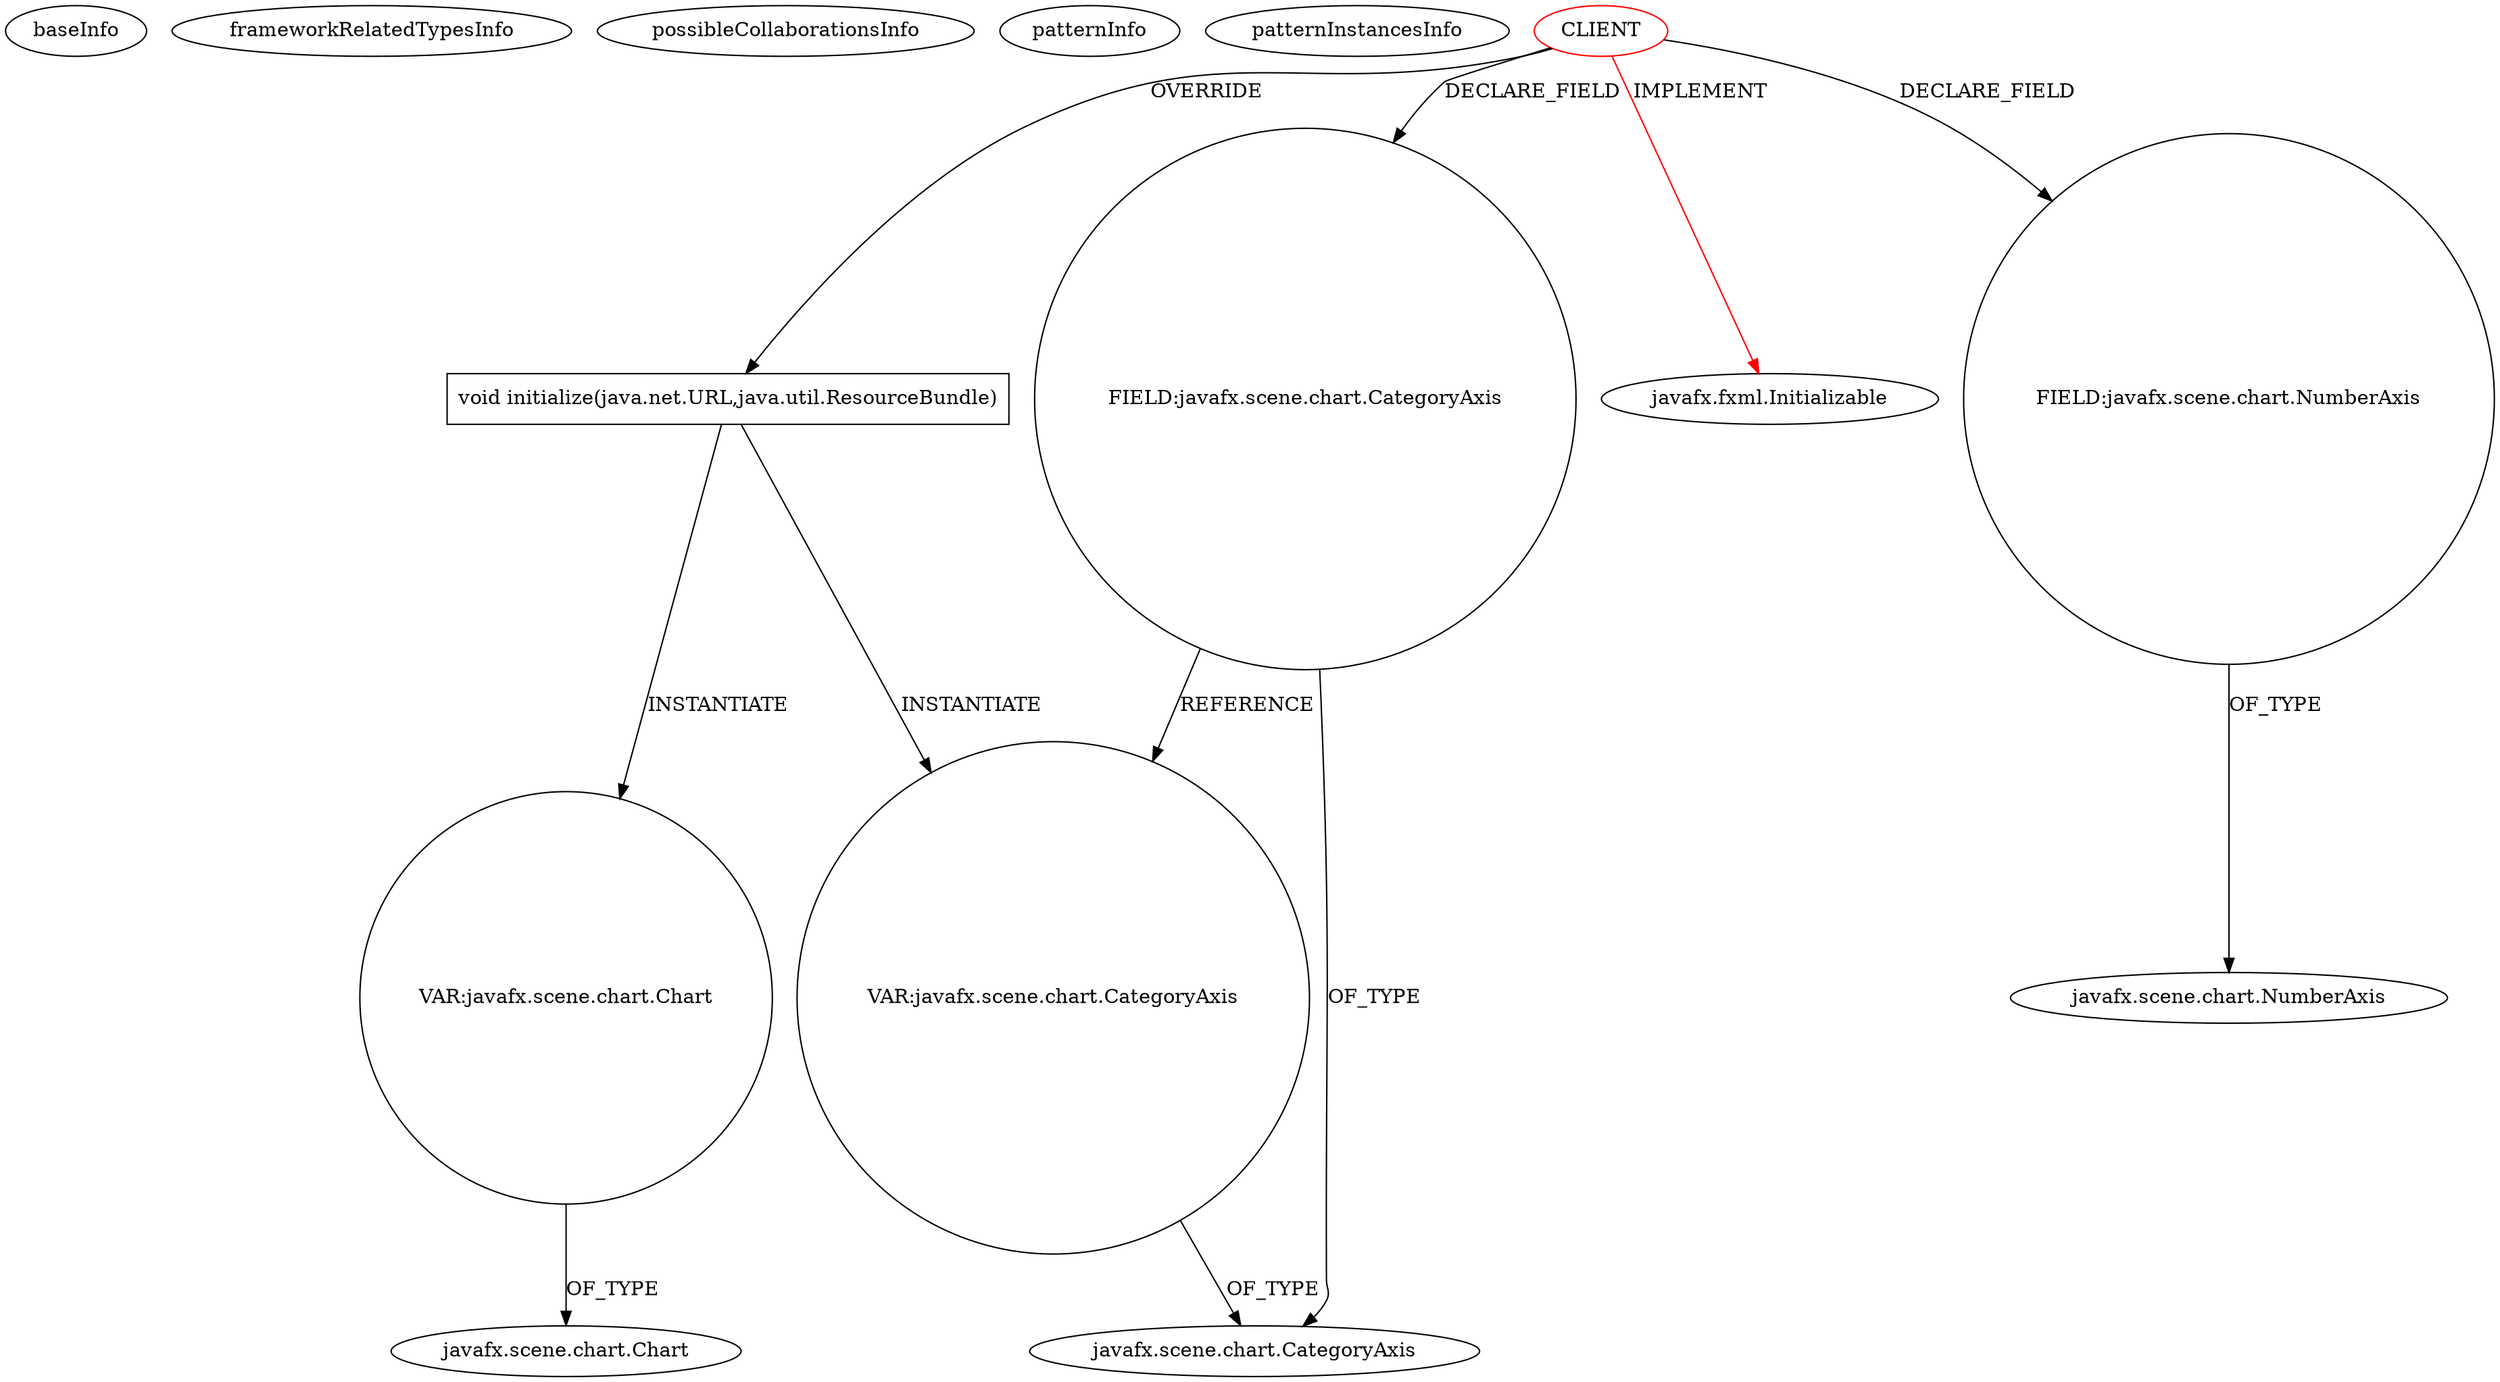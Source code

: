 digraph {
baseInfo[graphId=4336,category="pattern",isAnonymous=false,possibleRelation=false]
frameworkRelatedTypesInfo[0="javafx.fxml.Initializable"]
possibleCollaborationsInfo[]
patternInfo[frequency=2.0,patternRootClient=0]
patternInstancesInfo[0="geyrix57-Proyecto_1_Bases~/geyrix57-Proyecto_1_Bases/Proyecto_1_Bases-master/src/Control/ControlSGA.java~ControlSGA~2701",1="bianconejo-CEFX~/bianconejo-CEFX/CEFX-master/src/cefx/CEStatistiquesController.java~CEStatistiquesController~2023"]
15[label="javafx.scene.chart.Chart",vertexType="FRAMEWORK_CLASS_TYPE",isFrameworkType=false]
13[label="VAR:javafx.scene.chart.Chart",vertexType="VARIABLE_EXPRESION",isFrameworkType=false,shape=circle]
12[label="void initialize(java.net.URL,java.util.ResourceBundle)",vertexType="OVERRIDING_METHOD_DECLARATION",isFrameworkType=false,shape=box]
0[label="CLIENT",vertexType="ROOT_CLIENT_CLASS_DECLARATION",isFrameworkType=false,color=red]
16[label="VAR:javafx.scene.chart.CategoryAxis",vertexType="VARIABLE_EXPRESION",isFrameworkType=false,shape=circle]
1[label="javafx.fxml.Initializable",vertexType="FRAMEWORK_INTERFACE_TYPE",isFrameworkType=false]
4[label="FIELD:javafx.scene.chart.NumberAxis",vertexType="FIELD_DECLARATION",isFrameworkType=false,shape=circle]
5[label="javafx.scene.chart.NumberAxis",vertexType="FRAMEWORK_CLASS_TYPE",isFrameworkType=false]
2[label="FIELD:javafx.scene.chart.CategoryAxis",vertexType="FIELD_DECLARATION",isFrameworkType=false,shape=circle]
3[label="javafx.scene.chart.CategoryAxis",vertexType="FRAMEWORK_CLASS_TYPE",isFrameworkType=false]
12->16[label="INSTANTIATE"]
0->4[label="DECLARE_FIELD"]
0->2[label="DECLARE_FIELD"]
4->5[label="OF_TYPE"]
16->3[label="OF_TYPE"]
2->16[label="REFERENCE"]
0->1[label="IMPLEMENT",color=red]
0->12[label="OVERRIDE"]
13->15[label="OF_TYPE"]
12->13[label="INSTANTIATE"]
2->3[label="OF_TYPE"]
}
